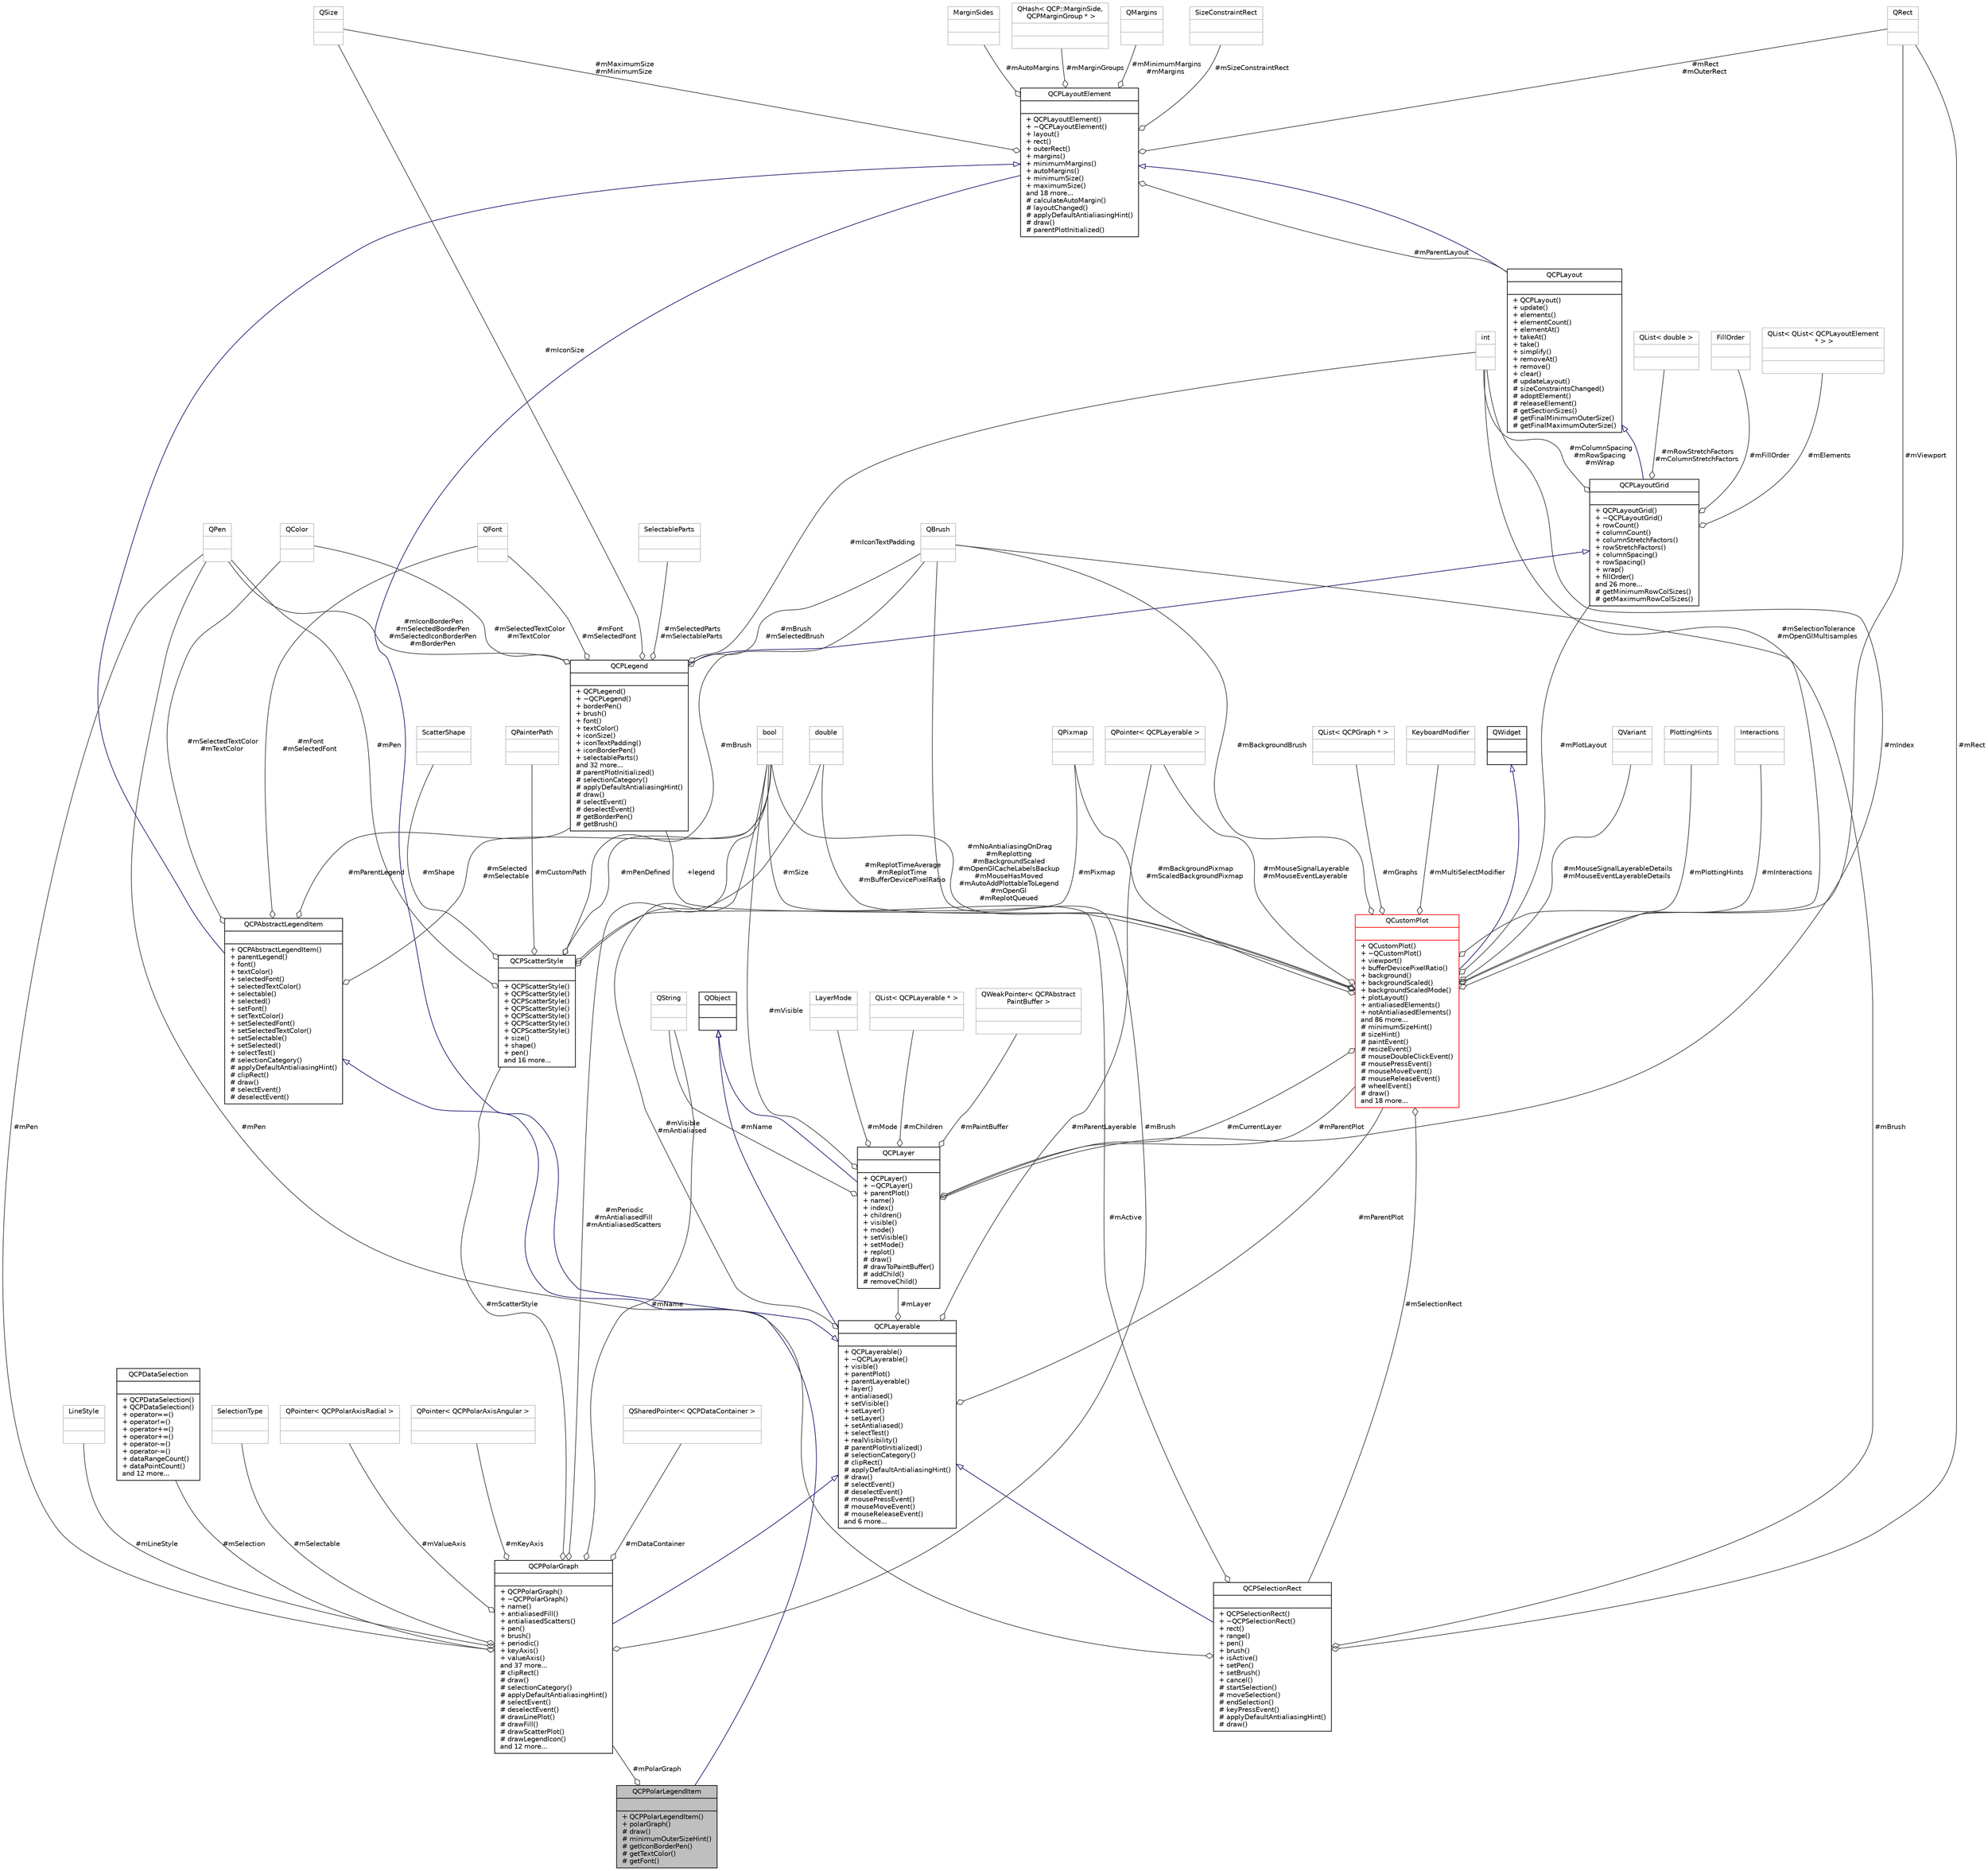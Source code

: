 digraph "QCPPolarLegendItem"
{
 // LATEX_PDF_SIZE
  edge [fontname="Helvetica",fontsize="10",labelfontname="Helvetica",labelfontsize="10"];
  node [fontname="Helvetica",fontsize="10",shape=record];
  Node1 [label="{QCPPolarLegendItem\n||+ QCPPolarLegendItem()\l+ polarGraph()\l# draw()\l# minimumOuterSizeHint()\l# getIconBorderPen()\l# getTextColor()\l# getFont()\l}",height=0.2,width=0.4,color="black", fillcolor="grey75", style="filled", fontcolor="black",tooltip="A legend item for polar plots."];
  Node2 -> Node1 [dir="back",color="midnightblue",fontsize="10",style="solid",arrowtail="onormal",fontname="Helvetica"];
  Node2 [label="{QCPAbstractLegendItem\n||+ QCPAbstractLegendItem()\l+ parentLegend()\l+ font()\l+ textColor()\l+ selectedFont()\l+ selectedTextColor()\l+ selectable()\l+ selected()\l+ setFont()\l+ setTextColor()\l+ setSelectedFont()\l+ setSelectedTextColor()\l+ setSelectable()\l+ setSelected()\l+ selectTest()\l# selectionCategory()\l# applyDefaultAntialiasingHint()\l# clipRect()\l# draw()\l# selectEvent()\l# deselectEvent()\l}",height=0.2,width=0.4,color="black", fillcolor="white", style="filled",URL="$classQCPAbstractLegendItem.html",tooltip="The abstract base class for all entries in a QCPLegend."];
  Node3 -> Node2 [dir="back",color="midnightblue",fontsize="10",style="solid",arrowtail="onormal",fontname="Helvetica"];
  Node3 [label="{QCPLayoutElement\n||+ QCPLayoutElement()\l+ ~QCPLayoutElement()\l+ layout()\l+ rect()\l+ outerRect()\l+ margins()\l+ minimumMargins()\l+ autoMargins()\l+ minimumSize()\l+ maximumSize()\land 18 more...\l# calculateAutoMargin()\l# layoutChanged()\l# applyDefaultAntialiasingHint()\l# draw()\l# parentPlotInitialized()\l}",height=0.2,width=0.4,color="black", fillcolor="white", style="filled",URL="$classQCPLayoutElement.html",tooltip="The abstract base class for all objects that form the layout system."];
  Node4 -> Node3 [dir="back",color="midnightblue",fontsize="10",style="solid",arrowtail="onormal",fontname="Helvetica"];
  Node4 [label="{QCPLayerable\n||+ QCPLayerable()\l+ ~QCPLayerable()\l+ visible()\l+ parentPlot()\l+ parentLayerable()\l+ layer()\l+ antialiased()\l+ setVisible()\l+ setLayer()\l+ setLayer()\l+ setAntialiased()\l+ selectTest()\l+ realVisibility()\l# parentPlotInitialized()\l# selectionCategory()\l# clipRect()\l# applyDefaultAntialiasingHint()\l# draw()\l# selectEvent()\l# deselectEvent()\l# mousePressEvent()\l# mouseMoveEvent()\l# mouseReleaseEvent()\land 6 more...\l}",height=0.2,width=0.4,color="black", fillcolor="white", style="filled",URL="$classQCPLayerable.html",tooltip="Base class for all drawable objects."];
  Node5 -> Node4 [dir="back",color="midnightblue",fontsize="10",style="solid",arrowtail="onormal",fontname="Helvetica"];
  Node5 [label="{QObject\n||}",height=0.2,width=0.4,color="black", fillcolor="white", style="filled",URL="$classQObject.html",tooltip=" "];
  Node6 -> Node4 [color="grey25",fontsize="10",style="solid",label=" #mLayer" ,arrowhead="odiamond",fontname="Helvetica"];
  Node6 [label="{QCPLayer\n||+ QCPLayer()\l+ ~QCPLayer()\l+ parentPlot()\l+ name()\l+ index()\l+ children()\l+ visible()\l+ mode()\l+ setVisible()\l+ setMode()\l+ replot()\l# draw()\l# drawToPaintBuffer()\l# addChild()\l# removeChild()\l}",height=0.2,width=0.4,color="black", fillcolor="white", style="filled",URL="$classQCPLayer.html",tooltip="A layer that may contain objects, to control the rendering order."];
  Node5 -> Node6 [dir="back",color="midnightblue",fontsize="10",style="solid",arrowtail="onormal",fontname="Helvetica"];
  Node7 -> Node6 [color="grey25",fontsize="10",style="solid",label=" #mName" ,arrowhead="odiamond",fontname="Helvetica"];
  Node7 [label="{QString\n||}",height=0.2,width=0.4,color="grey75", fillcolor="white", style="filled",tooltip=" "];
  Node8 -> Node6 [color="grey25",fontsize="10",style="solid",label=" #mIndex" ,arrowhead="odiamond",fontname="Helvetica"];
  Node8 [label="{int\n||}",height=0.2,width=0.4,color="grey75", fillcolor="white", style="filled",tooltip=" "];
  Node9 -> Node6 [color="grey25",fontsize="10",style="solid",label=" #mPaintBuffer" ,arrowhead="odiamond",fontname="Helvetica"];
  Node9 [label="{QWeakPointer\< QCPAbstract\lPaintBuffer \>\n||}",height=0.2,width=0.4,color="grey75", fillcolor="white", style="filled",tooltip=" "];
  Node10 -> Node6 [color="grey25",fontsize="10",style="solid",label=" #mVisible" ,arrowhead="odiamond",fontname="Helvetica"];
  Node10 [label="{bool\n||}",height=0.2,width=0.4,color="grey75", fillcolor="white", style="filled",tooltip=" "];
  Node11 -> Node6 [color="grey25",fontsize="10",style="solid",label=" #mParentPlot" ,arrowhead="odiamond",fontname="Helvetica"];
  Node11 [label="{QCustomPlot\n||+ QCustomPlot()\l+ ~QCustomPlot()\l+ viewport()\l+ bufferDevicePixelRatio()\l+ background()\l+ backgroundScaled()\l+ backgroundScaledMode()\l+ plotLayout()\l+ antialiasedElements()\l+ notAntialiasedElements()\land 86 more...\l# minimumSizeHint()\l# sizeHint()\l# paintEvent()\l# resizeEvent()\l# mouseDoubleClickEvent()\l# mousePressEvent()\l# mouseMoveEvent()\l# mouseReleaseEvent()\l# wheelEvent()\l# draw()\land 18 more...\l}",height=0.2,width=0.4,color="red", fillcolor="white", style="filled",URL="$classQCustomPlot.html",tooltip="The central class of the library. This is the QWidget which displays the plot and interacts with the ..."];
  Node12 -> Node11 [dir="back",color="midnightblue",fontsize="10",style="solid",arrowtail="onormal",fontname="Helvetica"];
  Node12 [label="{QWidget\n||}",height=0.2,width=0.4,color="black", fillcolor="white", style="filled",URL="$classQWidget.html",tooltip=" "];
  Node6 -> Node11 [color="grey25",fontsize="10",style="solid",label=" #mCurrentLayer" ,arrowhead="odiamond",fontname="Helvetica"];
  Node13 -> Node11 [color="grey25",fontsize="10",style="solid",label=" #mPlotLayout" ,arrowhead="odiamond",fontname="Helvetica"];
  Node13 [label="{QCPLayoutGrid\n||+ QCPLayoutGrid()\l+ ~QCPLayoutGrid()\l+ rowCount()\l+ columnCount()\l+ columnStretchFactors()\l+ rowStretchFactors()\l+ columnSpacing()\l+ rowSpacing()\l+ wrap()\l+ fillOrder()\land 26 more...\l# getMinimumRowColSizes()\l# getMaximumRowColSizes()\l}",height=0.2,width=0.4,color="black", fillcolor="white", style="filled",URL="$classQCPLayoutGrid.html",tooltip="A layout that arranges child elements in a grid."];
  Node14 -> Node13 [dir="back",color="midnightblue",fontsize="10",style="solid",arrowtail="onormal",fontname="Helvetica"];
  Node14 [label="{QCPLayout\n||+ QCPLayout()\l+ update()\l+ elements()\l+ elementCount()\l+ elementAt()\l+ takeAt()\l+ take()\l+ simplify()\l+ removeAt()\l+ remove()\l+ clear()\l# updateLayout()\l# sizeConstraintsChanged()\l# adoptElement()\l# releaseElement()\l# getSectionSizes()\l# getFinalMinimumOuterSize()\l# getFinalMaximumOuterSize()\l}",height=0.2,width=0.4,color="black", fillcolor="white", style="filled",URL="$classQCPLayout.html",tooltip="The abstract base class for layouts."];
  Node3 -> Node14 [dir="back",color="midnightblue",fontsize="10",style="solid",arrowtail="onormal",fontname="Helvetica"];
  Node15 -> Node13 [color="grey25",fontsize="10",style="solid",label=" #mElements" ,arrowhead="odiamond",fontname="Helvetica"];
  Node15 [label="{QList\< QList\< QCPLayoutElement\l * \> \>\n||}",height=0.2,width=0.4,color="grey75", fillcolor="white", style="filled",tooltip=" "];
  Node16 -> Node13 [color="grey25",fontsize="10",style="solid",label=" #mRowStretchFactors\n#mColumnStretchFactors" ,arrowhead="odiamond",fontname="Helvetica"];
  Node16 [label="{QList\< double \>\n||}",height=0.2,width=0.4,color="grey75", fillcolor="white", style="filled",tooltip=" "];
  Node8 -> Node13 [color="grey25",fontsize="10",style="solid",label=" #mColumnSpacing\n#mRowSpacing\n#mWrap" ,arrowhead="odiamond",fontname="Helvetica"];
  Node17 -> Node13 [color="grey25",fontsize="10",style="solid",label=" #mFillOrder" ,arrowhead="odiamond",fontname="Helvetica"];
  Node17 [label="{FillOrder\n||}",height=0.2,width=0.4,color="grey75", fillcolor="white", style="filled",tooltip=" "];
  Node18 -> Node11 [color="grey25",fontsize="10",style="solid",label=" #mMouseSignalLayerableDetails\n#mMouseEventLayerableDetails" ,arrowhead="odiamond",fontname="Helvetica"];
  Node18 [label="{QVariant\n||}",height=0.2,width=0.4,color="grey75", fillcolor="white", style="filled",tooltip=" "];
  Node19 -> Node11 [color="grey25",fontsize="10",style="solid",label=" #mPlottingHints" ,arrowhead="odiamond",fontname="Helvetica"];
  Node19 [label="{PlottingHints\n||}",height=0.2,width=0.4,color="grey75", fillcolor="white", style="filled",tooltip=" "];
  Node20 -> Node11 [color="grey25",fontsize="10",style="solid",label=" #mInteractions" ,arrowhead="odiamond",fontname="Helvetica"];
  Node20 [label="{Interactions\n||}",height=0.2,width=0.4,color="grey75", fillcolor="white", style="filled",tooltip=" "];
  Node21 -> Node11 [color="grey25",fontsize="10",style="solid",label=" #mReplotTimeAverage\n#mReplotTime\n#mBufferDevicePixelRatio" ,arrowhead="odiamond",fontname="Helvetica"];
  Node21 [label="{double\n||}",height=0.2,width=0.4,color="grey75", fillcolor="white", style="filled",tooltip=" "];
  Node22 -> Node11 [color="grey25",fontsize="10",style="solid",label=" #mSelectionRect" ,arrowhead="odiamond",fontname="Helvetica"];
  Node22 [label="{QCPSelectionRect\n||+ QCPSelectionRect()\l+ ~QCPSelectionRect()\l+ rect()\l+ range()\l+ pen()\l+ brush()\l+ isActive()\l+ setPen()\l+ setBrush()\l+ cancel()\l# startSelection()\l# moveSelection()\l# endSelection()\l# keyPressEvent()\l# applyDefaultAntialiasingHint()\l# draw()\l}",height=0.2,width=0.4,color="black", fillcolor="white", style="filled",URL="$classQCPSelectionRect.html",tooltip="Provides rect/rubber-band data selection and range zoom interaction."];
  Node4 -> Node22 [dir="back",color="midnightblue",fontsize="10",style="solid",arrowtail="onormal",fontname="Helvetica"];
  Node23 -> Node22 [color="grey25",fontsize="10",style="solid",label=" #mPen" ,arrowhead="odiamond",fontname="Helvetica"];
  Node23 [label="{QPen\n||}",height=0.2,width=0.4,color="grey75", fillcolor="white", style="filled",tooltip=" "];
  Node10 -> Node22 [color="grey25",fontsize="10",style="solid",label=" #mActive" ,arrowhead="odiamond",fontname="Helvetica"];
  Node24 -> Node22 [color="grey25",fontsize="10",style="solid",label=" #mBrush" ,arrowhead="odiamond",fontname="Helvetica"];
  Node24 [label="{QBrush\n||}",height=0.2,width=0.4,color="grey75", fillcolor="white", style="filled",tooltip=" "];
  Node25 -> Node22 [color="grey25",fontsize="10",style="solid",label=" #mRect" ,arrowhead="odiamond",fontname="Helvetica"];
  Node25 [label="{QRect\n||}",height=0.2,width=0.4,color="grey75", fillcolor="white", style="filled",tooltip=" "];
  Node26 -> Node11 [color="grey25",fontsize="10",style="solid",label=" #mGraphs" ,arrowhead="odiamond",fontname="Helvetica"];
  Node26 [label="{QList\< QCPGraph * \>\n||}",height=0.2,width=0.4,color="grey75", fillcolor="white", style="filled",tooltip=" "];
  Node27 -> Node11 [color="grey25",fontsize="10",style="solid",label=" #mMultiSelectModifier" ,arrowhead="odiamond",fontname="Helvetica"];
  Node27 [label="{KeyboardModifier\n||}",height=0.2,width=0.4,color="grey75", fillcolor="white", style="filled",tooltip=" "];
  Node54 -> Node11 [color="grey25",fontsize="10",style="solid",label=" #mBackgroundPixmap\n#mScaledBackgroundPixmap" ,arrowhead="odiamond",fontname="Helvetica"];
  Node54 [label="{QPixmap\n||}",height=0.2,width=0.4,color="grey75", fillcolor="white", style="filled",tooltip=" "];
  Node64 -> Node11 [color="grey25",fontsize="10",style="solid",label=" #mMouseSignalLayerable\n#mMouseEventLayerable" ,arrowhead="odiamond",fontname="Helvetica"];
  Node64 [label="{QPointer\< QCPLayerable \>\n||}",height=0.2,width=0.4,color="grey75", fillcolor="white", style="filled",tooltip=" "];
  Node8 -> Node11 [color="grey25",fontsize="10",style="solid",label=" #mSelectionTolerance\n#mOpenGlMultisamples" ,arrowhead="odiamond",fontname="Helvetica"];
  Node10 -> Node11 [color="grey25",fontsize="10",style="solid",label=" #mNoAntialiasingOnDrag\n#mReplotting\n#mBackgroundScaled\n#mOpenGlCacheLabelsBackup\n#mMouseHasMoved\n#mAutoAddPlottableToLegend\n#mOpenGl\n#mReplotQueued" ,arrowhead="odiamond",fontname="Helvetica"];
  Node24 -> Node11 [color="grey25",fontsize="10",style="solid",label=" #mBackgroundBrush" ,arrowhead="odiamond",fontname="Helvetica"];
  Node66 -> Node11 [color="grey25",fontsize="10",style="solid",label=" +legend" ,arrowhead="odiamond",fontname="Helvetica"];
  Node66 [label="{QCPLegend\n||+ QCPLegend()\l+ ~QCPLegend()\l+ borderPen()\l+ brush()\l+ font()\l+ textColor()\l+ iconSize()\l+ iconTextPadding()\l+ iconBorderPen()\l+ selectableParts()\land 32 more...\l# parentPlotInitialized()\l# selectionCategory()\l# applyDefaultAntialiasingHint()\l# draw()\l# selectEvent()\l# deselectEvent()\l# getBorderPen()\l# getBrush()\l}",height=0.2,width=0.4,color="black", fillcolor="white", style="filled",URL="$classQCPLegend.html",tooltip="Manages a legend inside a QCustomPlot."];
  Node13 -> Node66 [dir="back",color="midnightblue",fontsize="10",style="solid",arrowtail="onormal",fontname="Helvetica"];
  Node32 -> Node66 [color="grey25",fontsize="10",style="solid",label=" #mSelectedParts\n#mSelectableParts" ,arrowhead="odiamond",fontname="Helvetica"];
  Node32 [label="{SelectableParts\n||}",height=0.2,width=0.4,color="grey75", fillcolor="white", style="filled",tooltip=" "];
  Node35 -> Node66 [color="grey25",fontsize="10",style="solid",label=" #mSelectedTextColor\n#mTextColor" ,arrowhead="odiamond",fontname="Helvetica"];
  Node35 [label="{QColor\n||}",height=0.2,width=0.4,color="grey75", fillcolor="white", style="filled",tooltip=" "];
  Node23 -> Node66 [color="grey25",fontsize="10",style="solid",label=" #mIconBorderPen\n#mSelectedBorderPen\n#mSelectedIconBorderPen\n#mBorderPen" ,arrowhead="odiamond",fontname="Helvetica"];
  Node8 -> Node66 [color="grey25",fontsize="10",style="solid",label=" #mIconTextPadding" ,arrowhead="odiamond",fontname="Helvetica"];
  Node43 -> Node66 [color="grey25",fontsize="10",style="solid",label=" #mFont\n#mSelectedFont" ,arrowhead="odiamond",fontname="Helvetica"];
  Node43 [label="{QFont\n||}",height=0.2,width=0.4,color="grey75", fillcolor="white", style="filled",tooltip=" "];
  Node24 -> Node66 [color="grey25",fontsize="10",style="solid",label=" #mBrush\n#mSelectedBrush" ,arrowhead="odiamond",fontname="Helvetica"];
  Node67 -> Node66 [color="grey25",fontsize="10",style="solid",label=" #mIconSize" ,arrowhead="odiamond",fontname="Helvetica"];
  Node67 [label="{QSize\n||}",height=0.2,width=0.4,color="grey75", fillcolor="white", style="filled",tooltip=" "];
  Node25 -> Node11 [color="grey25",fontsize="10",style="solid",label=" #mViewport" ,arrowhead="odiamond",fontname="Helvetica"];
  Node69 -> Node6 [color="grey25",fontsize="10",style="solid",label=" #mMode" ,arrowhead="odiamond",fontname="Helvetica"];
  Node69 [label="{LayerMode\n||}",height=0.2,width=0.4,color="grey75", fillcolor="white", style="filled",tooltip=" "];
  Node70 -> Node6 [color="grey25",fontsize="10",style="solid",label=" #mChildren" ,arrowhead="odiamond",fontname="Helvetica"];
  Node70 [label="{QList\< QCPLayerable * \>\n||}",height=0.2,width=0.4,color="grey75", fillcolor="white", style="filled",tooltip=" "];
  Node64 -> Node4 [color="grey25",fontsize="10",style="solid",label=" #mParentLayerable" ,arrowhead="odiamond",fontname="Helvetica"];
  Node10 -> Node4 [color="grey25",fontsize="10",style="solid",label=" #mVisible\n#mAntialiased" ,arrowhead="odiamond",fontname="Helvetica"];
  Node11 -> Node4 [color="grey25",fontsize="10",style="solid",label=" #mParentPlot" ,arrowhead="odiamond",fontname="Helvetica"];
  Node71 -> Node3 [color="grey25",fontsize="10",style="solid",label=" #mMinimumMargins\n#mMargins" ,arrowhead="odiamond",fontname="Helvetica"];
  Node71 [label="{QMargins\n||}",height=0.2,width=0.4,color="grey75", fillcolor="white", style="filled",tooltip=" "];
  Node14 -> Node3 [color="grey25",fontsize="10",style="solid",label=" #mParentLayout" ,arrowhead="odiamond",fontname="Helvetica"];
  Node72 -> Node3 [color="grey25",fontsize="10",style="solid",label=" #mSizeConstraintRect" ,arrowhead="odiamond",fontname="Helvetica"];
  Node72 [label="{SizeConstraintRect\n||}",height=0.2,width=0.4,color="grey75", fillcolor="white", style="filled",tooltip=" "];
  Node67 -> Node3 [color="grey25",fontsize="10",style="solid",label=" #mMaximumSize\n#mMinimumSize" ,arrowhead="odiamond",fontname="Helvetica"];
  Node73 -> Node3 [color="grey25",fontsize="10",style="solid",label=" #mAutoMargins" ,arrowhead="odiamond",fontname="Helvetica"];
  Node73 [label="{MarginSides\n||}",height=0.2,width=0.4,color="grey75", fillcolor="white", style="filled",tooltip=" "];
  Node25 -> Node3 [color="grey25",fontsize="10",style="solid",label=" #mRect\n#mOuterRect" ,arrowhead="odiamond",fontname="Helvetica"];
  Node74 -> Node3 [color="grey25",fontsize="10",style="solid",label=" #mMarginGroups" ,arrowhead="odiamond",fontname="Helvetica"];
  Node74 [label="{QHash\< QCP::MarginSide,\l QCPMarginGroup * \>\n||}",height=0.2,width=0.4,color="grey75", fillcolor="white", style="filled",tooltip=" "];
  Node35 -> Node2 [color="grey25",fontsize="10",style="solid",label=" #mSelectedTextColor\n#mTextColor" ,arrowhead="odiamond",fontname="Helvetica"];
  Node43 -> Node2 [color="grey25",fontsize="10",style="solid",label=" #mFont\n#mSelectedFont" ,arrowhead="odiamond",fontname="Helvetica"];
  Node10 -> Node2 [color="grey25",fontsize="10",style="solid",label=" #mSelected\n#mSelectable" ,arrowhead="odiamond",fontname="Helvetica"];
  Node66 -> Node2 [color="grey25",fontsize="10",style="solid",label=" #mParentLegend" ,arrowhead="odiamond",fontname="Helvetica"];
  Node75 -> Node1 [color="grey25",fontsize="10",style="solid",label=" #mPolarGraph" ,arrowhead="odiamond",fontname="Helvetica"];
  Node75 [label="{QCPPolarGraph\n||+ QCPPolarGraph()\l+ ~QCPPolarGraph()\l+ name()\l+ antialiasedFill()\l+ antialiasedScatters()\l+ pen()\l+ brush()\l+ periodic()\l+ keyAxis()\l+ valueAxis()\land 37 more...\l# clipRect()\l# draw()\l# selectionCategory()\l# applyDefaultAntialiasingHint()\l# selectEvent()\l# deselectEvent()\l# drawLinePlot()\l# drawFill()\l# drawScatterPlot()\l# drawLegendIcon()\land 12 more...\l}",height=0.2,width=0.4,color="black", fillcolor="white", style="filled",URL="$classQCPPolarGraph.html",tooltip="A radial graph used to display data in polar plots."];
  Node4 -> Node75 [dir="back",color="midnightblue",fontsize="10",style="solid",arrowtail="onormal",fontname="Helvetica"];
  Node76 -> Node75 [color="grey25",fontsize="10",style="solid",label=" #mDataContainer" ,arrowhead="odiamond",fontname="Helvetica"];
  Node76 [label="{QSharedPointer\< QCPDataContainer \>\n||}",height=0.2,width=0.4,color="grey75", fillcolor="white", style="filled",tooltip=" "];
  Node7 -> Node75 [color="grey25",fontsize="10",style="solid",label=" #mName" ,arrowhead="odiamond",fontname="Helvetica"];
  Node77 -> Node75 [color="grey25",fontsize="10",style="solid",label=" #mLineStyle" ,arrowhead="odiamond",fontname="Helvetica"];
  Node77 [label="{LineStyle\n||}",height=0.2,width=0.4,color="grey75", fillcolor="white", style="filled",tooltip=" "];
  Node78 -> Node75 [color="grey25",fontsize="10",style="solid",label=" #mSelection" ,arrowhead="odiamond",fontname="Helvetica"];
  Node78 [label="{QCPDataSelection\n||+ QCPDataSelection()\l+ QCPDataSelection()\l+ operator==()\l+ operator!=()\l+ operator+=()\l+ operator+=()\l+ operator-=()\l+ operator-=()\l+ dataRangeCount()\l+ dataPointCount()\land 12 more...\l}",height=0.2,width=0.4,color="black", fillcolor="white", style="filled",URL="$classQCPDataSelection.html",tooltip="Describes a data set by holding multiple QCPDataRange instances."];
  Node79 -> Node75 [color="grey25",fontsize="10",style="solid",label=" #mSelectable" ,arrowhead="odiamond",fontname="Helvetica"];
  Node79 [label="{SelectionType\n||}",height=0.2,width=0.4,color="grey75", fillcolor="white", style="filled",tooltip=" "];
  Node23 -> Node75 [color="grey25",fontsize="10",style="solid",label=" #mPen" ,arrowhead="odiamond",fontname="Helvetica"];
  Node10 -> Node75 [color="grey25",fontsize="10",style="solid",label=" #mPeriodic\n#mAntialiasedFill\n#mAntialiasedScatters" ,arrowhead="odiamond",fontname="Helvetica"];
  Node24 -> Node75 [color="grey25",fontsize="10",style="solid",label=" #mBrush" ,arrowhead="odiamond",fontname="Helvetica"];
  Node80 -> Node75 [color="grey25",fontsize="10",style="solid",label=" #mValueAxis" ,arrowhead="odiamond",fontname="Helvetica"];
  Node80 [label="{QPointer\< QCPPolarAxisRadial \>\n||}",height=0.2,width=0.4,color="grey75", fillcolor="white", style="filled",tooltip=" "];
  Node81 -> Node75 [color="grey25",fontsize="10",style="solid",label=" #mKeyAxis" ,arrowhead="odiamond",fontname="Helvetica"];
  Node81 [label="{QPointer\< QCPPolarAxisAngular \>\n||}",height=0.2,width=0.4,color="grey75", fillcolor="white", style="filled",tooltip=" "];
  Node82 -> Node75 [color="grey25",fontsize="10",style="solid",label=" #mScatterStyle" ,arrowhead="odiamond",fontname="Helvetica"];
  Node82 [label="{QCPScatterStyle\n||+ QCPScatterStyle()\l+ QCPScatterStyle()\l+ QCPScatterStyle()\l+ QCPScatterStyle()\l+ QCPScatterStyle()\l+ QCPScatterStyle()\l+ QCPScatterStyle()\l+ size()\l+ shape()\l+ pen()\land 16 more...\l}",height=0.2,width=0.4,color="black", fillcolor="white", style="filled",URL="$classQCPScatterStyle.html",tooltip="Represents the visual appearance of scatter points."];
  Node83 -> Node82 [color="grey25",fontsize="10",style="solid",label=" #mShape" ,arrowhead="odiamond",fontname="Helvetica"];
  Node83 [label="{ScatterShape\n||}",height=0.2,width=0.4,color="grey75", fillcolor="white", style="filled",tooltip=" "];
  Node21 -> Node82 [color="grey25",fontsize="10",style="solid",label=" #mSize" ,arrowhead="odiamond",fontname="Helvetica"];
  Node54 -> Node82 [color="grey25",fontsize="10",style="solid",label=" #mPixmap" ,arrowhead="odiamond",fontname="Helvetica"];
  Node23 -> Node82 [color="grey25",fontsize="10",style="solid",label=" #mPen" ,arrowhead="odiamond",fontname="Helvetica"];
  Node10 -> Node82 [color="grey25",fontsize="10",style="solid",label=" #mPenDefined" ,arrowhead="odiamond",fontname="Helvetica"];
  Node84 -> Node82 [color="grey25",fontsize="10",style="solid",label=" #mCustomPath" ,arrowhead="odiamond",fontname="Helvetica"];
  Node84 [label="{QPainterPath\n||}",height=0.2,width=0.4,color="grey75", fillcolor="white", style="filled",tooltip=" "];
  Node24 -> Node82 [color="grey25",fontsize="10",style="solid",label=" #mBrush" ,arrowhead="odiamond",fontname="Helvetica"];
}
